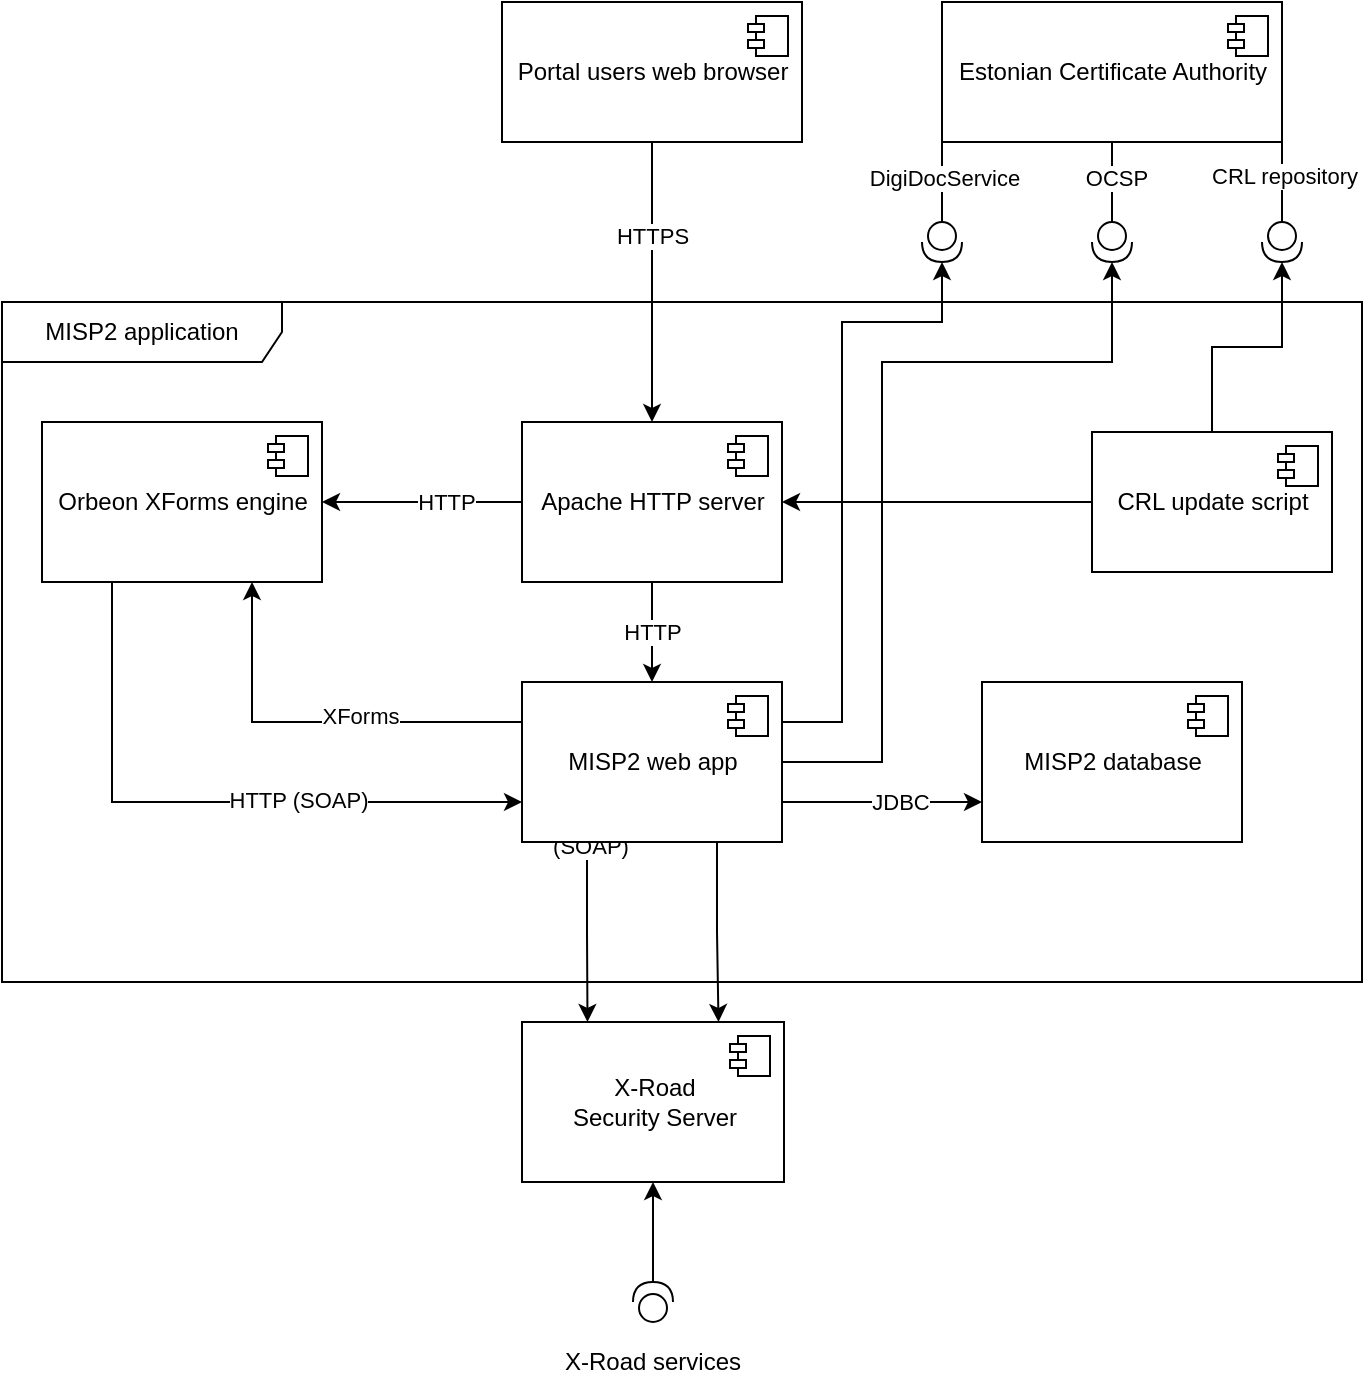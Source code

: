 <mxfile version="14.6.13" type="device" pages="4"><diagram id="8FD7VJm_VyHifLJOp1OH" name="Component diagram"><mxGraphModel dx="1106" dy="892" grid="1" gridSize="10" guides="1" tooltips="1" connect="1" arrows="1" fold="1" page="1" pageScale="1" pageWidth="827" pageHeight="1169" math="0" shadow="0"><root><mxCell id="0"/><mxCell id="1" parent="0"/><mxCell id="BPaVjbBTSbiNcElwL1WA-17" value="HTTPS" style="edgeStyle=orthogonalEdgeStyle;rounded=0;orthogonalLoop=1;jettySize=auto;html=1;entryX=0.5;entryY=0;entryDx=0;entryDy=0;" edge="1" parent="1" source="BPaVjbBTSbiNcElwL1WA-1" target="BPaVjbBTSbiNcElwL1WA-7"><mxGeometry x="-0.333" relative="1" as="geometry"><mxPoint as="offset"/></mxGeometry></mxCell><mxCell id="BPaVjbBTSbiNcElwL1WA-1" value="Portal users web browser" style="html=1;dropTarget=0;" vertex="1" parent="1"><mxGeometry x="330" y="40" width="150" height="70" as="geometry"/></mxCell><mxCell id="BPaVjbBTSbiNcElwL1WA-2" value="" style="shape=module;jettyWidth=8;jettyHeight=4;" vertex="1" parent="BPaVjbBTSbiNcElwL1WA-1"><mxGeometry x="1" width="20" height="20" relative="1" as="geometry"><mxPoint x="-27" y="7" as="offset"/></mxGeometry></mxCell><mxCell id="BPaVjbBTSbiNcElwL1WA-39" style="edgeStyle=orthogonalEdgeStyle;rounded=0;orthogonalLoop=1;jettySize=auto;html=1;exitX=0;exitY=1;exitDx=0;exitDy=0;entryX=0;entryY=0.5;entryDx=0;entryDy=0;entryPerimeter=0;endArrow=none;endFill=0;" edge="1" parent="1" source="BPaVjbBTSbiNcElwL1WA-3" target="BPaVjbBTSbiNcElwL1WA-26"><mxGeometry relative="1" as="geometry"/></mxCell><mxCell id="BPaVjbBTSbiNcElwL1WA-46" value="DigiDocService" style="edgeLabel;html=1;align=center;verticalAlign=middle;resizable=0;points=[];" vertex="1" connectable="0" parent="BPaVjbBTSbiNcElwL1WA-39"><mxGeometry x="-0.133" y="1" relative="1" as="geometry"><mxPoint as="offset"/></mxGeometry></mxCell><mxCell id="BPaVjbBTSbiNcElwL1WA-43" style="edgeStyle=orthogonalEdgeStyle;rounded=0;orthogonalLoop=1;jettySize=auto;html=1;exitX=0.5;exitY=1;exitDx=0;exitDy=0;entryX=0;entryY=0.5;entryDx=0;entryDy=0;entryPerimeter=0;endArrow=none;endFill=0;" edge="1" parent="1" source="BPaVjbBTSbiNcElwL1WA-3" target="BPaVjbBTSbiNcElwL1WA-42"><mxGeometry relative="1" as="geometry"/></mxCell><mxCell id="BPaVjbBTSbiNcElwL1WA-47" value="OCSP" style="edgeLabel;html=1;align=center;verticalAlign=middle;resizable=0;points=[];" vertex="1" connectable="0" parent="BPaVjbBTSbiNcElwL1WA-43"><mxGeometry x="-0.1" y="2" relative="1" as="geometry"><mxPoint as="offset"/></mxGeometry></mxCell><mxCell id="BPaVjbBTSbiNcElwL1WA-45" style="edgeStyle=orthogonalEdgeStyle;rounded=0;orthogonalLoop=1;jettySize=auto;html=1;exitX=1;exitY=1;exitDx=0;exitDy=0;entryX=0;entryY=0.5;entryDx=0;entryDy=0;entryPerimeter=0;endArrow=none;endFill=0;" edge="1" parent="1" source="BPaVjbBTSbiNcElwL1WA-3" target="BPaVjbBTSbiNcElwL1WA-44"><mxGeometry relative="1" as="geometry"/></mxCell><mxCell id="BPaVjbBTSbiNcElwL1WA-48" value="CRL repository" style="edgeLabel;html=1;align=center;verticalAlign=middle;resizable=0;points=[];" vertex="1" connectable="0" parent="BPaVjbBTSbiNcElwL1WA-45"><mxGeometry x="-0.15" y="1" relative="1" as="geometry"><mxPoint as="offset"/></mxGeometry></mxCell><mxCell id="BPaVjbBTSbiNcElwL1WA-3" value="Estonian Certificate Authority" style="html=1;dropTarget=0;" vertex="1" parent="1"><mxGeometry x="550" y="40" width="170" height="70" as="geometry"/></mxCell><mxCell id="BPaVjbBTSbiNcElwL1WA-4" value="" style="shape=module;jettyWidth=8;jettyHeight=4;" vertex="1" parent="BPaVjbBTSbiNcElwL1WA-3"><mxGeometry x="1" width="20" height="20" relative="1" as="geometry"><mxPoint x="-27" y="7" as="offset"/></mxGeometry></mxCell><mxCell id="BPaVjbBTSbiNcElwL1WA-6" value="MISP2 application" style="shape=umlFrame;whiteSpace=wrap;html=1;width=140;height=30;" vertex="1" parent="1"><mxGeometry x="80" y="190" width="680" height="340" as="geometry"/></mxCell><mxCell id="BPaVjbBTSbiNcElwL1WA-18" value="HTTP" style="edgeStyle=orthogonalEdgeStyle;rounded=0;orthogonalLoop=1;jettySize=auto;html=1;exitX=0.5;exitY=1;exitDx=0;exitDy=0;entryX=0.5;entryY=0;entryDx=0;entryDy=0;" edge="1" parent="1" source="BPaVjbBTSbiNcElwL1WA-7" target="BPaVjbBTSbiNcElwL1WA-9"><mxGeometry relative="1" as="geometry"/></mxCell><mxCell id="BPaVjbBTSbiNcElwL1WA-32" style="edgeStyle=orthogonalEdgeStyle;rounded=0;orthogonalLoop=1;jettySize=auto;html=1;exitX=0;exitY=0.5;exitDx=0;exitDy=0;entryX=1;entryY=0.5;entryDx=0;entryDy=0;endArrow=classic;endFill=1;" edge="1" parent="1" source="BPaVjbBTSbiNcElwL1WA-7" target="BPaVjbBTSbiNcElwL1WA-11"><mxGeometry relative="1" as="geometry"/></mxCell><mxCell id="BPaVjbBTSbiNcElwL1WA-33" value="HTTP" style="edgeLabel;html=1;align=center;verticalAlign=middle;resizable=0;points=[];" vertex="1" connectable="0" parent="BPaVjbBTSbiNcElwL1WA-32"><mxGeometry x="-0.24" relative="1" as="geometry"><mxPoint as="offset"/></mxGeometry></mxCell><mxCell id="BPaVjbBTSbiNcElwL1WA-7" value="Apache HTTP server" style="html=1;dropTarget=0;" vertex="1" parent="1"><mxGeometry x="340" y="250" width="130" height="80" as="geometry"/></mxCell><mxCell id="BPaVjbBTSbiNcElwL1WA-8" value="" style="shape=module;jettyWidth=8;jettyHeight=4;" vertex="1" parent="BPaVjbBTSbiNcElwL1WA-7"><mxGeometry x="1" width="20" height="20" relative="1" as="geometry"><mxPoint x="-27" y="7" as="offset"/></mxGeometry></mxCell><mxCell id="BPaVjbBTSbiNcElwL1WA-34" style="edgeStyle=orthogonalEdgeStyle;rounded=0;orthogonalLoop=1;jettySize=auto;html=1;exitX=0;exitY=0.25;exitDx=0;exitDy=0;entryX=0.75;entryY=1;entryDx=0;entryDy=0;endArrow=classic;endFill=1;" edge="1" parent="1" source="BPaVjbBTSbiNcElwL1WA-9" target="BPaVjbBTSbiNcElwL1WA-11"><mxGeometry relative="1" as="geometry"/></mxCell><mxCell id="BPaVjbBTSbiNcElwL1WA-35" value="XForms" style="edgeLabel;html=1;align=center;verticalAlign=middle;resizable=0;points=[];" vertex="1" connectable="0" parent="BPaVjbBTSbiNcElwL1WA-34"><mxGeometry x="-0.21" y="-3" relative="1" as="geometry"><mxPoint as="offset"/></mxGeometry></mxCell><mxCell id="BPaVjbBTSbiNcElwL1WA-49" style="edgeStyle=orthogonalEdgeStyle;rounded=0;orthogonalLoop=1;jettySize=auto;html=1;exitX=1;exitY=0.25;exitDx=0;exitDy=0;entryX=1;entryY=0.5;entryDx=0;entryDy=0;entryPerimeter=0;endArrow=classic;endFill=1;" edge="1" parent="1" source="BPaVjbBTSbiNcElwL1WA-9" target="BPaVjbBTSbiNcElwL1WA-26"><mxGeometry relative="1" as="geometry"><Array as="points"><mxPoint x="500" y="400"/><mxPoint x="500" y="200"/><mxPoint x="550" y="200"/></Array></mxGeometry></mxCell><mxCell id="BPaVjbBTSbiNcElwL1WA-50" style="edgeStyle=orthogonalEdgeStyle;rounded=0;orthogonalLoop=1;jettySize=auto;html=1;exitX=1;exitY=0.5;exitDx=0;exitDy=0;entryX=1;entryY=0.5;entryDx=0;entryDy=0;entryPerimeter=0;endArrow=classic;endFill=1;" edge="1" parent="1" source="BPaVjbBTSbiNcElwL1WA-9" target="BPaVjbBTSbiNcElwL1WA-42"><mxGeometry relative="1" as="geometry"><Array as="points"><mxPoint x="520" y="420"/><mxPoint x="520" y="220"/><mxPoint x="635" y="220"/></Array></mxGeometry></mxCell><mxCell id="BPaVjbBTSbiNcElwL1WA-53" style="edgeStyle=orthogonalEdgeStyle;rounded=0;orthogonalLoop=1;jettySize=auto;html=1;exitX=1;exitY=0.75;exitDx=0;exitDy=0;entryX=0;entryY=0.75;entryDx=0;entryDy=0;endArrow=classic;endFill=1;" edge="1" parent="1" source="BPaVjbBTSbiNcElwL1WA-9" target="BPaVjbBTSbiNcElwL1WA-13"><mxGeometry relative="1" as="geometry"/></mxCell><mxCell id="BPaVjbBTSbiNcElwL1WA-54" value="JDBC" style="edgeLabel;html=1;align=center;verticalAlign=middle;resizable=0;points=[];" vertex="1" connectable="0" parent="BPaVjbBTSbiNcElwL1WA-53"><mxGeometry x="0.18" relative="1" as="geometry"><mxPoint as="offset"/></mxGeometry></mxCell><mxCell id="BPaVjbBTSbiNcElwL1WA-58" style="edgeStyle=orthogonalEdgeStyle;rounded=0;orthogonalLoop=1;jettySize=auto;html=1;exitX=0.25;exitY=1;exitDx=0;exitDy=0;entryX=0.25;entryY=0;entryDx=0;entryDy=0;endArrow=classic;endFill=1;" edge="1" parent="1" source="BPaVjbBTSbiNcElwL1WA-9" target="BPaVjbBTSbiNcElwL1WA-15"><mxGeometry relative="1" as="geometry"/></mxCell><mxCell id="BPaVjbBTSbiNcElwL1WA-59" value="HTTP(S)&lt;br&gt;(SOAP)" style="edgeLabel;html=1;align=center;verticalAlign=middle;resizable=0;points=[];" vertex="1" connectable="0" parent="BPaVjbBTSbiNcElwL1WA-58"><mxGeometry x="-0.455" y="1" relative="1" as="geometry"><mxPoint y="-30" as="offset"/></mxGeometry></mxCell><mxCell id="BPaVjbBTSbiNcElwL1WA-60" style="edgeStyle=orthogonalEdgeStyle;rounded=0;orthogonalLoop=1;jettySize=auto;html=1;exitX=0.75;exitY=1;exitDx=0;exitDy=0;entryX=0.75;entryY=0;entryDx=0;entryDy=0;endArrow=classic;endFill=1;" edge="1" parent="1" source="BPaVjbBTSbiNcElwL1WA-9" target="BPaVjbBTSbiNcElwL1WA-15"><mxGeometry relative="1" as="geometry"/></mxCell><mxCell id="BPaVjbBTSbiNcElwL1WA-61" value="WSDL" style="edgeLabel;html=1;align=center;verticalAlign=middle;resizable=0;points=[];" vertex="1" connectable="0" parent="BPaVjbBTSbiNcElwL1WA-60"><mxGeometry x="-0.281" y="3" relative="1" as="geometry"><mxPoint y="-49" as="offset"/></mxGeometry></mxCell><mxCell id="BPaVjbBTSbiNcElwL1WA-9" value="MISP2 web app" style="html=1;dropTarget=0;" vertex="1" parent="1"><mxGeometry x="340" y="380" width="130" height="80" as="geometry"/></mxCell><mxCell id="BPaVjbBTSbiNcElwL1WA-10" value="" style="shape=module;jettyWidth=8;jettyHeight=4;" vertex="1" parent="BPaVjbBTSbiNcElwL1WA-9"><mxGeometry x="1" width="20" height="20" relative="1" as="geometry"><mxPoint x="-27" y="7" as="offset"/></mxGeometry></mxCell><mxCell id="BPaVjbBTSbiNcElwL1WA-36" style="edgeStyle=orthogonalEdgeStyle;rounded=0;orthogonalLoop=1;jettySize=auto;html=1;exitX=0.25;exitY=1;exitDx=0;exitDy=0;entryX=0;entryY=0.75;entryDx=0;entryDy=0;endArrow=classic;endFill=1;" edge="1" parent="1" source="BPaVjbBTSbiNcElwL1WA-11" target="BPaVjbBTSbiNcElwL1WA-9"><mxGeometry relative="1" as="geometry"/></mxCell><mxCell id="BPaVjbBTSbiNcElwL1WA-37" value="HTTP (SOAP)" style="edgeLabel;html=1;align=center;verticalAlign=middle;resizable=0;points=[];" vertex="1" connectable="0" parent="BPaVjbBTSbiNcElwL1WA-36"><mxGeometry x="0.289" y="1" relative="1" as="geometry"><mxPoint as="offset"/></mxGeometry></mxCell><mxCell id="BPaVjbBTSbiNcElwL1WA-11" value="Orbeon XForms engine" style="html=1;dropTarget=0;" vertex="1" parent="1"><mxGeometry x="100" y="250" width="140" height="80" as="geometry"/></mxCell><mxCell id="BPaVjbBTSbiNcElwL1WA-12" value="" style="shape=module;jettyWidth=8;jettyHeight=4;" vertex="1" parent="BPaVjbBTSbiNcElwL1WA-11"><mxGeometry x="1" width="20" height="20" relative="1" as="geometry"><mxPoint x="-27" y="7" as="offset"/></mxGeometry></mxCell><mxCell id="BPaVjbBTSbiNcElwL1WA-13" value="MISP2 database" style="html=1;dropTarget=0;" vertex="1" parent="1"><mxGeometry x="570" y="380" width="130" height="80" as="geometry"/></mxCell><mxCell id="BPaVjbBTSbiNcElwL1WA-14" value="" style="shape=module;jettyWidth=8;jettyHeight=4;" vertex="1" parent="BPaVjbBTSbiNcElwL1WA-13"><mxGeometry x="1" width="20" height="20" relative="1" as="geometry"><mxPoint x="-27" y="7" as="offset"/></mxGeometry></mxCell><mxCell id="BPaVjbBTSbiNcElwL1WA-15" value="X-Road&lt;br&gt;Security Server" style="html=1;dropTarget=0;" vertex="1" parent="1"><mxGeometry x="340" y="550" width="131" height="80" as="geometry"/></mxCell><mxCell id="BPaVjbBTSbiNcElwL1WA-16" value="" style="shape=module;jettyWidth=8;jettyHeight=4;" vertex="1" parent="BPaVjbBTSbiNcElwL1WA-15"><mxGeometry x="1" width="20" height="20" relative="1" as="geometry"><mxPoint x="-27" y="7" as="offset"/></mxGeometry></mxCell><mxCell id="BPaVjbBTSbiNcElwL1WA-51" style="edgeStyle=orthogonalEdgeStyle;rounded=0;orthogonalLoop=1;jettySize=auto;html=1;exitX=0;exitY=0.5;exitDx=0;exitDy=0;entryX=1;entryY=0.5;entryDx=0;entryDy=0;endArrow=classic;endFill=1;" edge="1" parent="1" source="BPaVjbBTSbiNcElwL1WA-23" target="BPaVjbBTSbiNcElwL1WA-7"><mxGeometry relative="1" as="geometry"/></mxCell><mxCell id="BPaVjbBTSbiNcElwL1WA-52" style="edgeStyle=orthogonalEdgeStyle;rounded=0;orthogonalLoop=1;jettySize=auto;html=1;exitX=0.5;exitY=0;exitDx=0;exitDy=0;entryX=1;entryY=0.5;entryDx=0;entryDy=0;entryPerimeter=0;endArrow=classic;endFill=1;" edge="1" parent="1" source="BPaVjbBTSbiNcElwL1WA-23" target="BPaVjbBTSbiNcElwL1WA-44"><mxGeometry relative="1" as="geometry"/></mxCell><mxCell id="BPaVjbBTSbiNcElwL1WA-23" value="CRL update script" style="html=1;dropTarget=0;" vertex="1" parent="1"><mxGeometry x="625" y="255" width="120" height="70" as="geometry"/></mxCell><mxCell id="BPaVjbBTSbiNcElwL1WA-24" value="" style="shape=module;jettyWidth=8;jettyHeight=4;" vertex="1" parent="BPaVjbBTSbiNcElwL1WA-23"><mxGeometry x="1" width="20" height="20" relative="1" as="geometry"><mxPoint x="-27" y="7" as="offset"/></mxGeometry></mxCell><mxCell id="BPaVjbBTSbiNcElwL1WA-26" value="" style="shape=providedRequiredInterface;html=1;verticalLabelPosition=bottom;rotation=90;" vertex="1" parent="1"><mxGeometry x="540" y="150" width="20" height="20" as="geometry"/></mxCell><mxCell id="BPaVjbBTSbiNcElwL1WA-42" value="" style="shape=providedRequiredInterface;html=1;verticalLabelPosition=bottom;rotation=90;" vertex="1" parent="1"><mxGeometry x="625" y="150" width="20" height="20" as="geometry"/></mxCell><mxCell id="BPaVjbBTSbiNcElwL1WA-44" value="" style="shape=providedRequiredInterface;html=1;verticalLabelPosition=bottom;rotation=90;" vertex="1" parent="1"><mxGeometry x="710" y="150" width="20" height="20" as="geometry"/></mxCell><mxCell id="BPaVjbBTSbiNcElwL1WA-56" style="edgeStyle=orthogonalEdgeStyle;rounded=0;orthogonalLoop=1;jettySize=auto;html=1;exitX=1;exitY=0.5;exitDx=0;exitDy=0;exitPerimeter=0;entryX=0.5;entryY=1;entryDx=0;entryDy=0;endArrow=classic;endFill=1;" edge="1" parent="1" source="BPaVjbBTSbiNcElwL1WA-55" target="BPaVjbBTSbiNcElwL1WA-15"><mxGeometry relative="1" as="geometry"/></mxCell><mxCell id="BPaVjbBTSbiNcElwL1WA-62" value="" style="group" vertex="1" connectable="0" parent="1"><mxGeometry x="355" y="680" width="100" height="50" as="geometry"/></mxCell><mxCell id="BPaVjbBTSbiNcElwL1WA-55" value="" style="shape=providedRequiredInterface;html=1;verticalLabelPosition=bottom;rotation=-90;" vertex="1" parent="BPaVjbBTSbiNcElwL1WA-62"><mxGeometry x="40.5" width="20" height="20" as="geometry"/></mxCell><mxCell id="BPaVjbBTSbiNcElwL1WA-57" value="X-Road services" style="text;html=1;align=center;verticalAlign=middle;resizable=0;points=[];autosize=1;strokeColor=none;" vertex="1" parent="BPaVjbBTSbiNcElwL1WA-62"><mxGeometry y="30" width="100" height="20" as="geometry"/></mxCell></root></mxGraphModel></diagram><diagram id="zutFKEAIwY21-vBRh4Qm" name="HTML form generation"><mxGraphModel dx="1106" dy="892" grid="1" gridSize="10" guides="1" tooltips="1" connect="1" arrows="1" fold="1" page="1" pageScale="1" pageWidth="827" pageHeight="1169" math="0" shadow="0"><root><mxCell id="DTJCBtKCYSn1FESGNVIk-0"/><mxCell id="DTJCBtKCYSn1FESGNVIk-1" parent="DTJCBtKCYSn1FESGNVIk-0"/><mxCell id="DTJCBtKCYSn1FESGNVIk-2" value="Client (web browser)" style="shape=umlLifeline;perimeter=lifelinePerimeter;whiteSpace=wrap;html=1;container=1;collapsible=0;recursiveResize=0;outlineConnect=0;" vertex="1" parent="DTJCBtKCYSn1FESGNVIk-1"><mxGeometry x="40" y="40" width="100" height="600" as="geometry"/></mxCell><mxCell id="DTJCBtKCYSn1FESGNVIk-5" value="" style="html=1;points=[];perimeter=orthogonalPerimeter;" vertex="1" parent="DTJCBtKCYSn1FESGNVIk-2"><mxGeometry x="45" y="70" width="10" height="530" as="geometry"/></mxCell><mxCell id="DTJCBtKCYSn1FESGNVIk-3" value="MISP2 web app" style="shape=umlLifeline;perimeter=lifelinePerimeter;whiteSpace=wrap;html=1;container=1;collapsible=0;recursiveResize=0;outlineConnect=0;" vertex="1" parent="DTJCBtKCYSn1FESGNVIk-1"><mxGeometry x="270" y="40" width="100" height="600" as="geometry"/></mxCell><mxCell id="DTJCBtKCYSn1FESGNVIk-6" value="" style="html=1;points=[];perimeter=orthogonalPerimeter;" vertex="1" parent="DTJCBtKCYSn1FESGNVIk-3"><mxGeometry x="45" y="80" width="10" height="70" as="geometry"/></mxCell><mxCell id="DTJCBtKCYSn1FESGNVIk-9" value="" style="html=1;points=[];perimeter=orthogonalPerimeter;" vertex="1" parent="DTJCBtKCYSn1FESGNVIk-3"><mxGeometry x="45" y="185" width="10" height="80" as="geometry"/></mxCell><mxCell id="DTJCBtKCYSn1FESGNVIk-15" value="" style="html=1;points=[];perimeter=orthogonalPerimeter;" vertex="1" parent="DTJCBtKCYSn1FESGNVIk-3"><mxGeometry x="45" y="300" width="10" height="280" as="geometry"/></mxCell><mxCell id="DTJCBtKCYSn1FESGNVIk-30" value="" style="html=1;points=[];perimeter=orthogonalPerimeter;" vertex="1" parent="DTJCBtKCYSn1FESGNVIk-3"><mxGeometry x="50" y="526" width="10" height="10" as="geometry"/></mxCell><mxCell id="DTJCBtKCYSn1FESGNVIk-31" value="XSLT transformations()" style="edgeStyle=orthogonalEdgeStyle;html=1;align=left;spacingLeft=2;endArrow=block;rounded=0;entryX=1;entryY=0;" edge="1" target="DTJCBtKCYSn1FESGNVIk-30" parent="DTJCBtKCYSn1FESGNVIk-3"><mxGeometry relative="1" as="geometry"><mxPoint x="55" y="506" as="sourcePoint"/><Array as="points"><mxPoint x="85" y="506"/></Array></mxGeometry></mxCell><mxCell id="DTJCBtKCYSn1FESGNVIk-4" value="MISP2 database" style="shape=umlLifeline;perimeter=lifelinePerimeter;whiteSpace=wrap;html=1;container=1;collapsible=0;recursiveResize=0;outlineConnect=0;" vertex="1" parent="DTJCBtKCYSn1FESGNVIk-1"><mxGeometry x="500" y="40" width="100" height="600" as="geometry"/></mxCell><mxCell id="DTJCBtKCYSn1FESGNVIk-12" value="" style="html=1;points=[];perimeter=orthogonalPerimeter;" vertex="1" parent="DTJCBtKCYSn1FESGNVIk-4"><mxGeometry x="45" y="200" width="10" height="50" as="geometry"/></mxCell><mxCell id="DTJCBtKCYSn1FESGNVIk-18" value="" style="html=1;points=[];perimeter=orthogonalPerimeter;" vertex="1" parent="DTJCBtKCYSn1FESGNVIk-4"><mxGeometry x="45" y="310" width="10" height="30" as="geometry"/></mxCell><mxCell id="DTJCBtKCYSn1FESGNVIk-22" value="" style="html=1;points=[];perimeter=orthogonalPerimeter;" vertex="1" parent="DTJCBtKCYSn1FESGNVIk-4"><mxGeometry x="45" y="380" width="10" height="30" as="geometry"/></mxCell><mxCell id="DTJCBtKCYSn1FESGNVIk-25" value="" style="html=1;points=[];perimeter=orthogonalPerimeter;" vertex="1" parent="DTJCBtKCYSn1FESGNVIk-4"><mxGeometry x="45" y="450" width="10" height="30" as="geometry"/></mxCell><mxCell id="DTJCBtKCYSn1FESGNVIk-7" value="authentication request()" style="html=1;verticalAlign=bottom;endArrow=block;entryX=0;entryY=0;" edge="1" target="DTJCBtKCYSn1FESGNVIk-6" parent="DTJCBtKCYSn1FESGNVIk-1" source="DTJCBtKCYSn1FESGNVIk-2"><mxGeometry relative="1" as="geometry"><mxPoint x="245" y="110" as="sourcePoint"/></mxGeometry></mxCell><mxCell id="DTJCBtKCYSn1FESGNVIk-8" value="authentication response()" style="html=1;verticalAlign=bottom;endArrow=open;dashed=1;endSize=8;exitX=0;exitY=0.95;" edge="1" source="DTJCBtKCYSn1FESGNVIk-6" parent="DTJCBtKCYSn1FESGNVIk-1" target="DTJCBtKCYSn1FESGNVIk-2"><mxGeometry relative="1" as="geometry"><mxPoint x="245" y="186" as="targetPoint"/></mxGeometry></mxCell><mxCell id="DTJCBtKCYSn1FESGNVIk-10" value="service list selection()" style="html=1;verticalAlign=bottom;endArrow=block;entryX=0;entryY=0;" edge="1" target="DTJCBtKCYSn1FESGNVIk-9" parent="DTJCBtKCYSn1FESGNVIk-1" source="DTJCBtKCYSn1FESGNVIk-2"><mxGeometry relative="1" as="geometry"><mxPoint x="130" y="210" as="sourcePoint"/><Array as="points"><mxPoint x="130" y="225"/><mxPoint x="160" y="225"/></Array></mxGeometry></mxCell><mxCell id="DTJCBtKCYSn1FESGNVIk-11" value="display list of services()" style="html=1;verticalAlign=bottom;endArrow=open;dashed=1;endSize=8;exitX=0;exitY=0.95;" edge="1" source="DTJCBtKCYSn1FESGNVIk-9" parent="DTJCBtKCYSn1FESGNVIk-1" target="DTJCBtKCYSn1FESGNVIk-2"><mxGeometry relative="1" as="geometry"><mxPoint x="245" y="286" as="targetPoint"/></mxGeometry></mxCell><mxCell id="DTJCBtKCYSn1FESGNVIk-13" value="query available services()" style="html=1;verticalAlign=bottom;endArrow=block;entryX=0;entryY=0;" edge="1" target="DTJCBtKCYSn1FESGNVIk-12" parent="DTJCBtKCYSn1FESGNVIk-1" source="DTJCBtKCYSn1FESGNVIk-3"><mxGeometry relative="1" as="geometry"><mxPoint x="475" y="225" as="sourcePoint"/></mxGeometry></mxCell><mxCell id="DTJCBtKCYSn1FESGNVIk-14" value="response(): list of services" style="html=1;verticalAlign=bottom;endArrow=open;dashed=1;endSize=8;exitX=0;exitY=0.95;" edge="1" source="DTJCBtKCYSn1FESGNVIk-12" parent="DTJCBtKCYSn1FESGNVIk-1" target="DTJCBtKCYSn1FESGNVIk-3"><mxGeometry relative="1" as="geometry"><mxPoint x="475" y="301" as="targetPoint"/></mxGeometry></mxCell><mxCell id="DTJCBtKCYSn1FESGNVIk-16" value="select simple service()" style="html=1;verticalAlign=bottom;endArrow=block;entryX=0;entryY=0;" edge="1" target="DTJCBtKCYSn1FESGNVIk-15" parent="DTJCBtKCYSn1FESGNVIk-1" source="DTJCBtKCYSn1FESGNVIk-2"><mxGeometry relative="1" as="geometry"><mxPoint x="245" y="340" as="sourcePoint"/></mxGeometry></mxCell><mxCell id="DTJCBtKCYSn1FESGNVIk-17" value="display simple service form()" style="html=1;verticalAlign=bottom;endArrow=open;dashed=1;endSize=8;exitX=0;exitY=0.95;" edge="1" source="DTJCBtKCYSn1FESGNVIk-15" parent="DTJCBtKCYSn1FESGNVIk-1" target="DTJCBtKCYSn1FESGNVIk-2"><mxGeometry relative="1" as="geometry"><mxPoint x="245" y="416" as="targetPoint"/></mxGeometry></mxCell><mxCell id="DTJCBtKCYSn1FESGNVIk-19" value="query XForms description for service()" style="html=1;verticalAlign=bottom;endArrow=block;entryX=0;entryY=0;" edge="1" target="DTJCBtKCYSn1FESGNVIk-18" parent="DTJCBtKCYSn1FESGNVIk-1" source="DTJCBtKCYSn1FESGNVIk-3"><mxGeometry relative="1" as="geometry"><mxPoint x="475" y="350" as="sourcePoint"/></mxGeometry></mxCell><mxCell id="DTJCBtKCYSn1FESGNVIk-20" value="response(): XForms" style="html=1;verticalAlign=bottom;endArrow=open;dashed=1;endSize=8;exitX=0;exitY=0.95;" edge="1" source="DTJCBtKCYSn1FESGNVIk-18" parent="DTJCBtKCYSn1FESGNVIk-1" target="DTJCBtKCYSn1FESGNVIk-3"><mxGeometry relative="1" as="geometry"><mxPoint x="475" y="426" as="targetPoint"/></mxGeometry></mxCell><mxCell id="DTJCBtKCYSn1FESGNVIk-23" value="query general XSL&amp;nbsp;files()" style="html=1;verticalAlign=bottom;endArrow=block;entryX=0;entryY=0;" edge="1" target="DTJCBtKCYSn1FESGNVIk-22" parent="DTJCBtKCYSn1FESGNVIk-1" source="DTJCBtKCYSn1FESGNVIk-3"><mxGeometry relative="1" as="geometry"><mxPoint x="475" y="420" as="sourcePoint"/></mxGeometry></mxCell><mxCell id="DTJCBtKCYSn1FESGNVIk-24" value="response(): XSL" style="html=1;verticalAlign=bottom;endArrow=open;dashed=1;endSize=8;exitX=0;exitY=0.95;" edge="1" source="DTJCBtKCYSn1FESGNVIk-22" parent="DTJCBtKCYSn1FESGNVIk-1" target="DTJCBtKCYSn1FESGNVIk-3"><mxGeometry relative="1" as="geometry"><mxPoint x="475" y="496" as="targetPoint"/></mxGeometry></mxCell><mxCell id="DTJCBtKCYSn1FESGNVIk-26" value="query system specific XSL files()" style="html=1;verticalAlign=bottom;endArrow=block;entryX=0;entryY=0;" edge="1" target="DTJCBtKCYSn1FESGNVIk-25" parent="DTJCBtKCYSn1FESGNVIk-1" source="DTJCBtKCYSn1FESGNVIk-3"><mxGeometry relative="1" as="geometry"><mxPoint x="475" y="490" as="sourcePoint"/></mxGeometry></mxCell><mxCell id="DTJCBtKCYSn1FESGNVIk-27" value="response(): XSL" style="html=1;verticalAlign=bottom;endArrow=open;dashed=1;endSize=8;exitX=0;exitY=0.95;" edge="1" source="DTJCBtKCYSn1FESGNVIk-25" parent="DTJCBtKCYSn1FESGNVIk-1" target="DTJCBtKCYSn1FESGNVIk-3"><mxGeometry relative="1" as="geometry"><mxPoint x="475" y="566" as="targetPoint"/></mxGeometry></mxCell></root></mxGraphModel></diagram><diagram id="lnn9R1ue7HBsS23cytVz" name="Service call"><mxGraphModel dx="1298" dy="892" grid="1" gridSize="10" guides="1" tooltips="1" connect="1" arrows="1" fold="1" page="1" pageScale="1" pageWidth="827" pageHeight="1169" math="0" shadow="0"><root><mxCell id="BTWbDNsgrQ62VRWYvn9P-0"/><mxCell id="BTWbDNsgrQ62VRWYvn9P-1" parent="BTWbDNsgrQ62VRWYvn9P-0"/><mxCell id="BTWbDNsgrQ62VRWYvn9P-2" value="Client (web browser)" style="shape=umlLifeline;perimeter=lifelinePerimeter;whiteSpace=wrap;html=1;container=1;collapsible=0;recursiveResize=0;outlineConnect=0;" vertex="1" parent="BTWbDNsgrQ62VRWYvn9P-1"><mxGeometry y="40" width="100" height="640" as="geometry"/></mxCell><mxCell id="BTWbDNsgrQ62VRWYvn9P-7" value="" style="html=1;points=[];perimeter=orthogonalPerimeter;" vertex="1" parent="BTWbDNsgrQ62VRWYvn9P-2"><mxGeometry x="45" y="70" width="10" height="550" as="geometry"/></mxCell><mxCell id="BTWbDNsgrQ62VRWYvn9P-3" value="MISP2 web app" style="shape=umlLifeline;perimeter=lifelinePerimeter;whiteSpace=wrap;html=1;container=1;collapsible=0;recursiveResize=0;outlineConnect=0;" vertex="1" parent="BTWbDNsgrQ62VRWYvn9P-1"><mxGeometry x="180" y="40" width="100" height="640" as="geometry"/></mxCell><mxCell id="7zAyTqGA_P1vOhzLiCWk-0" value="" style="html=1;points=[];perimeter=orthogonalPerimeter;" vertex="1" parent="BTWbDNsgrQ62VRWYvn9P-3"><mxGeometry x="45" y="80" width="10" height="10" as="geometry"/></mxCell><mxCell id="BTWbDNsgrQ62VRWYvn9P-4" value="XForms engine" style="shape=umlLifeline;perimeter=lifelinePerimeter;whiteSpace=wrap;html=1;container=1;collapsible=0;recursiveResize=0;outlineConnect=0;" vertex="1" parent="BTWbDNsgrQ62VRWYvn9P-1"><mxGeometry x="360" y="40" width="100" height="640" as="geometry"/></mxCell><mxCell id="7zAyTqGA_P1vOhzLiCWk-3" value="" style="html=1;points=[];perimeter=orthogonalPerimeter;" vertex="1" parent="BTWbDNsgrQ62VRWYvn9P-4"><mxGeometry x="45" y="90" width="10" height="170" as="geometry"/></mxCell><mxCell id="7zAyTqGA_P1vOhzLiCWk-9" value="" style="html=1;points=[];perimeter=orthogonalPerimeter;" vertex="1" parent="BTWbDNsgrQ62VRWYvn9P-4"><mxGeometry x="50" y="145" width="10" height="15" as="geometry"/></mxCell><mxCell id="7zAyTqGA_P1vOhzLiCWk-10" value="generate (X)HTML&lt;br&gt;input form()" style="edgeStyle=orthogonalEdgeStyle;html=1;align=left;spacingLeft=2;endArrow=block;rounded=0;entryX=1;entryY=0;" edge="1" target="7zAyTqGA_P1vOhzLiCWk-9" parent="BTWbDNsgrQ62VRWYvn9P-4"><mxGeometry relative="1" as="geometry"><mxPoint x="55" y="125" as="sourcePoint"/><Array as="points"><mxPoint x="85" y="125"/></Array></mxGeometry></mxCell><mxCell id="BTWbDNsgrQ62VRWYvn9P-5" value="mediator-servlet" style="shape=umlLifeline;perimeter=lifelinePerimeter;whiteSpace=wrap;html=1;container=1;collapsible=0;recursiveResize=0;outlineConnect=0;" vertex="1" parent="BTWbDNsgrQ62VRWYvn9P-1"><mxGeometry x="540" y="40" width="100" height="640" as="geometry"/></mxCell><mxCell id="BTWbDNsgrQ62VRWYvn9P-6" value="X-Road Security Server" style="shape=umlLifeline;perimeter=lifelinePerimeter;whiteSpace=wrap;html=1;container=1;collapsible=0;recursiveResize=0;outlineConnect=0;" vertex="1" parent="BTWbDNsgrQ62VRWYvn9P-1"><mxGeometry x="720" y="40" width="100" height="640" as="geometry"/></mxCell><mxCell id="7zAyTqGA_P1vOhzLiCWk-1" value="open service form()" style="html=1;verticalAlign=bottom;endArrow=block;entryX=0;entryY=0;" edge="1" target="7zAyTqGA_P1vOhzLiCWk-0" parent="BTWbDNsgrQ62VRWYvn9P-1" source="BTWbDNsgrQ62VRWYvn9P-2"><mxGeometry relative="1" as="geometry"><mxPoint x="155" y="120" as="sourcePoint"/></mxGeometry></mxCell><mxCell id="7zAyTqGA_P1vOhzLiCWk-4" value="request XForms form()" style="html=1;verticalAlign=bottom;endArrow=block;entryX=0;entryY=0;" edge="1" target="7zAyTqGA_P1vOhzLiCWk-3" parent="BTWbDNsgrQ62VRWYvn9P-1" source="BTWbDNsgrQ62VRWYvn9P-3"><mxGeometry relative="1" as="geometry"><mxPoint x="335" y="130" as="sourcePoint"/></mxGeometry></mxCell><mxCell id="7zAyTqGA_P1vOhzLiCWk-5" value="return generated input form()" style="html=1;verticalAlign=bottom;endArrow=open;dashed=1;endSize=8;exitX=0;exitY=0.95;" edge="1" source="7zAyTqGA_P1vOhzLiCWk-3" parent="BTWbDNsgrQ62VRWYvn9P-1" target="BTWbDNsgrQ62VRWYvn9P-2"><mxGeometry relative="1" as="geometry"><mxPoint x="335" y="206" as="targetPoint"/></mxGeometry></mxCell><mxCell id="7zAyTqGA_P1vOhzLiCWk-12" value="loop subservices" style="shape=umlFrame;whiteSpace=wrap;html=1;width=130;height=20;swimlaneFillColor=none;" vertex="1" parent="BTWbDNsgrQ62VRWYvn9P-1"><mxGeometry y="240" width="820" height="440" as="geometry"/></mxCell><mxCell id="7zAyTqGA_P1vOhzLiCWk-13" value="" style="html=1;points=[];perimeter=orthogonalPerimeter;fillColor=#ffffff;" vertex="1" parent="BTWbDNsgrQ62VRWYvn9P-1"><mxGeometry x="405" y="340" width="10" height="50" as="geometry"/></mxCell><mxCell id="7zAyTqGA_P1vOhzLiCWk-14" value="XML request (AJAX) when filling the form" style="html=1;verticalAlign=bottom;endArrow=block;entryX=0;entryY=0;" edge="1" target="7zAyTqGA_P1vOhzLiCWk-13" parent="BTWbDNsgrQ62VRWYvn9P-1" source="BTWbDNsgrQ62VRWYvn9P-2"><mxGeometry relative="1" as="geometry"><mxPoint x="335" y="340" as="sourcePoint"/></mxGeometry></mxCell><mxCell id="7zAyTqGA_P1vOhzLiCWk-15" value="XML response (AJAX) when filling the form" style="html=1;verticalAlign=bottom;endArrow=open;dashed=1;endSize=8;exitX=0;exitY=0.95;" edge="1" source="7zAyTqGA_P1vOhzLiCWk-13" parent="BTWbDNsgrQ62VRWYvn9P-1" target="BTWbDNsgrQ62VRWYvn9P-2"><mxGeometry relative="1" as="geometry"><mxPoint x="335" y="416" as="targetPoint"/></mxGeometry></mxCell><mxCell id="7zAyTqGA_P1vOhzLiCWk-16" value="" style="html=1;points=[];perimeter=orthogonalPerimeter;fillColor=#ffffff;" vertex="1" parent="BTWbDNsgrQ62VRWYvn9P-1"><mxGeometry x="405" y="430" width="10" height="230" as="geometry"/></mxCell><mxCell id="7zAyTqGA_P1vOhzLiCWk-17" value="submit form (AJAX)" style="html=1;verticalAlign=bottom;endArrow=block;entryX=0;entryY=0;" edge="1" target="7zAyTqGA_P1vOhzLiCWk-16" parent="BTWbDNsgrQ62VRWYvn9P-1" source="BTWbDNsgrQ62VRWYvn9P-2"><mxGeometry relative="1" as="geometry"><mxPoint x="335" y="430" as="sourcePoint"/></mxGeometry></mxCell><mxCell id="7zAyTqGA_P1vOhzLiCWk-18" value="service output form()" style="html=1;verticalAlign=bottom;endArrow=open;dashed=1;endSize=8;exitX=0;exitY=0.95;" edge="1" source="7zAyTqGA_P1vOhzLiCWk-16" parent="BTWbDNsgrQ62VRWYvn9P-1" target="BTWbDNsgrQ62VRWYvn9P-2"><mxGeometry relative="1" as="geometry"><mxPoint x="335" y="506" as="targetPoint"/></mxGeometry></mxCell><mxCell id="7zAyTqGA_P1vOhzLiCWk-19" value="" style="html=1;points=[];perimeter=orthogonalPerimeter;fillColor=#ffffff;" vertex="1" parent="BTWbDNsgrQ62VRWYvn9P-1"><mxGeometry x="585" y="440" width="10" height="160" as="geometry"/></mxCell><mxCell id="7zAyTqGA_P1vOhzLiCWk-20" value="dispatch SOAP request()" style="html=1;verticalAlign=bottom;endArrow=block;entryX=0;entryY=0;" edge="1" target="7zAyTqGA_P1vOhzLiCWk-19" parent="BTWbDNsgrQ62VRWYvn9P-1" source="BTWbDNsgrQ62VRWYvn9P-4"><mxGeometry relative="1" as="geometry"><mxPoint x="515" y="440" as="sourcePoint"/></mxGeometry></mxCell><mxCell id="7zAyTqGA_P1vOhzLiCWk-21" value="return SOAP response()" style="html=1;verticalAlign=bottom;endArrow=open;dashed=1;endSize=8;exitX=0;exitY=0.95;" edge="1" source="7zAyTqGA_P1vOhzLiCWk-19" parent="BTWbDNsgrQ62VRWYvn9P-1" target="BTWbDNsgrQ62VRWYvn9P-4"><mxGeometry relative="1" as="geometry"><mxPoint x="515" y="516" as="targetPoint"/></mxGeometry></mxCell><mxCell id="7zAyTqGA_P1vOhzLiCWk-22" value="" style="html=1;points=[];perimeter=orthogonalPerimeter;fillColor=#ffffff;" vertex="1" parent="BTWbDNsgrQ62VRWYvn9P-1"><mxGeometry x="590" y="470" width="10" height="10" as="geometry"/></mxCell><mxCell id="7zAyTqGA_P1vOhzLiCWk-23" value="fill X-Road header()" style="edgeStyle=orthogonalEdgeStyle;html=1;align=left;spacingLeft=2;endArrow=block;rounded=0;entryX=1;entryY=0;" edge="1" target="7zAyTqGA_P1vOhzLiCWk-22" parent="BTWbDNsgrQ62VRWYvn9P-1"><mxGeometry relative="1" as="geometry"><mxPoint x="595" y="450" as="sourcePoint"/><Array as="points"><mxPoint x="625" y="450"/></Array></mxGeometry></mxCell><mxCell id="7zAyTqGA_P1vOhzLiCWk-24" value="" style="html=1;points=[];perimeter=orthogonalPerimeter;fillColor=#ffffff;" vertex="1" parent="BTWbDNsgrQ62VRWYvn9P-1"><mxGeometry x="765" y="520" width="10" height="50" as="geometry"/></mxCell><mxCell id="7zAyTqGA_P1vOhzLiCWk-25" value="send SOAP request()" style="html=1;verticalAlign=bottom;endArrow=block;entryX=0;entryY=0;" edge="1" target="7zAyTqGA_P1vOhzLiCWk-24" parent="BTWbDNsgrQ62VRWYvn9P-1" source="BTWbDNsgrQ62VRWYvn9P-5"><mxGeometry relative="1" as="geometry"><mxPoint x="695" y="490" as="sourcePoint"/></mxGeometry></mxCell><mxCell id="7zAyTqGA_P1vOhzLiCWk-26" value="return SOAP response()" style="html=1;verticalAlign=bottom;endArrow=open;dashed=1;endSize=8;exitX=0;exitY=0.95;" edge="1" source="7zAyTqGA_P1vOhzLiCWk-24" parent="BTWbDNsgrQ62VRWYvn9P-1" target="BTWbDNsgrQ62VRWYvn9P-5"><mxGeometry relative="1" as="geometry"><mxPoint x="695" y="566" as="targetPoint"/></mxGeometry></mxCell><mxCell id="7zAyTqGA_P1vOhzLiCWk-27" value="" style="html=1;points=[];perimeter=orthogonalPerimeter;fillColor=#ffffff;" vertex="1" parent="BTWbDNsgrQ62VRWYvn9P-1"><mxGeometry x="410" y="630" width="10" height="10" as="geometry"/></mxCell><mxCell id="7zAyTqGA_P1vOhzLiCWk-28" value="generate output form()" style="edgeStyle=orthogonalEdgeStyle;html=1;align=left;spacingLeft=2;endArrow=block;rounded=0;entryX=1;entryY=0;" edge="1" target="7zAyTqGA_P1vOhzLiCWk-27" parent="BTWbDNsgrQ62VRWYvn9P-1"><mxGeometry relative="1" as="geometry"><mxPoint x="415" y="610" as="sourcePoint"/><Array as="points"><mxPoint x="445" y="610"/></Array></mxGeometry></mxCell></root></mxGraphModel></diagram><diagram id="koo8EwNbIprN13C5NLQX" name="Installation view"><mxGraphModel dx="1298" dy="892" grid="1" gridSize="10" guides="1" tooltips="1" connect="1" arrows="1" fold="1" page="1" pageScale="1" pageWidth="827" pageHeight="1169" math="0" shadow="0"><root><mxCell id="_dX3fe2ZkTW57qsZmOjA-0"/><mxCell id="_dX3fe2ZkTW57qsZmOjA-1" parent="_dX3fe2ZkTW57qsZmOjA-0"/><mxCell id="_dX3fe2ZkTW57qsZmOjA-3" value="64bit server instance" style="verticalAlign=top;align=left;shape=cube;size=10;direction=south;fontStyle=0;html=1;boundedLbl=1;spacingLeft=5;fillColor=#ffffff;" vertex="1" parent="_dX3fe2ZkTW57qsZmOjA-1"><mxGeometry x="10" y="10" width="450" height="430" as="geometry"/></mxCell><mxCell id="_dX3fe2ZkTW57qsZmOjA-4" value="Ubuntu 18.04 LTS" style="verticalAlign=top;align=center;shape=cube;size=10;direction=south;html=1;boundedLbl=1;spacingLeft=5;" vertex="1" parent="_dX3fe2ZkTW57qsZmOjA-3"><mxGeometry width="420" height="370" relative="1" as="geometry"><mxPoint x="10" y="50" as="offset"/></mxGeometry></mxCell><mxCell id="_dX3fe2ZkTW57qsZmOjA-13" value="" style="group" vertex="1" connectable="0" parent="_dX3fe2ZkTW57qsZmOjA-3"><mxGeometry x="22.22" y="100" width="177.78" height="190" as="geometry"/></mxCell><mxCell id="_dX3fe2ZkTW57qsZmOjA-5" value="Apache Tomcat" style="verticalAlign=top;align=left;shape=cube;size=10;direction=south;fontStyle=0;html=1;boundedLbl=1;spacingLeft=5;fillColor=#ffffff;" vertex="1" parent="_dX3fe2ZkTW57qsZmOjA-13"><mxGeometry width="177.78" height="190" as="geometry"/></mxCell><mxCell id="_dX3fe2ZkTW57qsZmOjA-7" value="&amp;lt;&amp;lt;web archive&amp;gt;&amp;gt;&lt;br&gt;&lt;br&gt;&lt;b&gt;MISP2 web app&lt;/b&gt;" style="text;html=1;align=center;verticalAlign=middle;dashed=0;fillColor=#ffffff;strokeColor=#000000;" vertex="1" parent="_dX3fe2ZkTW57qsZmOjA-13"><mxGeometry x="11.852" y="50" width="142.224" height="60" as="geometry"/></mxCell><mxCell id="_dX3fe2ZkTW57qsZmOjA-8" value="&amp;lt;&amp;lt;web archive&amp;gt;&amp;gt;&lt;br&gt;&lt;br&gt;&lt;b&gt;Orbeon XForms&lt;br&gt;engine&lt;/b&gt;" style="text;html=1;align=center;verticalAlign=middle;dashed=0;fillColor=#ffffff;strokeColor=#000000;" vertex="1" parent="_dX3fe2ZkTW57qsZmOjA-13"><mxGeometry x="12.96" y="120" width="140" height="60" as="geometry"/></mxCell><mxCell id="_dX3fe2ZkTW57qsZmOjA-18" value="Apache HTTP server" style="verticalAlign=top;align=left;shape=cube;size=10;direction=south;fontStyle=0;html=1;boundedLbl=1;spacingLeft=5;fillColor=#ffffff;" vertex="1" parent="_dX3fe2ZkTW57qsZmOjA-3"><mxGeometry x="22.22" y="320" width="177.78" height="70" as="geometry"/></mxCell><mxCell id="_dX3fe2ZkTW57qsZmOjA-20" style="edgeStyle=orthogonalEdgeStyle;rounded=0;orthogonalLoop=1;jettySize=auto;html=1;exitX=0;exitY=0;exitDx=90;exitDy=0;exitPerimeter=0;entryX=0;entryY=0;entryDx=60;entryDy=140;entryPerimeter=0;endArrow=none;endFill=0;" edge="1" parent="_dX3fe2ZkTW57qsZmOjA-3" source="_dX3fe2ZkTW57qsZmOjA-5" target="_dX3fe2ZkTW57qsZmOjA-14"><mxGeometry relative="1" as="geometry"/></mxCell><mxCell id="_dX3fe2ZkTW57qsZmOjA-22" value="JDBC" style="edgeLabel;html=1;align=center;verticalAlign=middle;resizable=0;points=[];" vertex="1" connectable="0" parent="_dX3fe2ZkTW57qsZmOjA-20"><mxGeometry x="-0.125" y="2" relative="1" as="geometry"><mxPoint as="offset"/></mxGeometry></mxCell><mxCell id="_dX3fe2ZkTW57qsZmOjA-17" value="" style="group" vertex="1" connectable="0" parent="_dX3fe2ZkTW57qsZmOjA-3"><mxGeometry x="264" y="130" width="140" height="110" as="geometry"/></mxCell><mxCell id="_dX3fe2ZkTW57qsZmOjA-14" value="PostgreSQL" style="verticalAlign=top;align=left;shape=cube;size=10;direction=south;fontStyle=0;html=1;boundedLbl=1;spacingLeft=5;fillColor=#ffffff;" vertex="1" parent="_dX3fe2ZkTW57qsZmOjA-17"><mxGeometry width="140" height="110" as="geometry"/></mxCell><mxCell id="_dX3fe2ZkTW57qsZmOjA-16" value="&amp;lt;&amp;lt;DB schema&amp;gt;&amp;gt;&lt;br&gt;&lt;br&gt;&lt;b&gt;MISP2&lt;br&gt;database schema&lt;br&gt;&lt;/b&gt;" style="text;html=1;align=center;verticalAlign=middle;dashed=0;fillColor=#ffffff;strokeColor=#000000;" vertex="1" parent="_dX3fe2ZkTW57qsZmOjA-17"><mxGeometry x="9.333" y="40" width="112" height="60" as="geometry"/></mxCell><mxCell id="_dX3fe2ZkTW57qsZmOjA-21" value="HTTP" style="edgeStyle=orthogonalEdgeStyle;rounded=0;orthogonalLoop=1;jettySize=auto;html=1;exitX=0;exitY=0;exitDx=190;exitDy=93.89;exitPerimeter=0;entryX=0;entryY=0;entryDx=0;entryDy=83.89;entryPerimeter=0;endArrow=none;endFill=0;" edge="1" parent="_dX3fe2ZkTW57qsZmOjA-3" source="_dX3fe2ZkTW57qsZmOjA-5" target="_dX3fe2ZkTW57qsZmOjA-18"><mxGeometry x="0.5" relative="1" as="geometry"><mxPoint as="offset"/></mxGeometry></mxCell></root></mxGraphModel></diagram></mxfile>